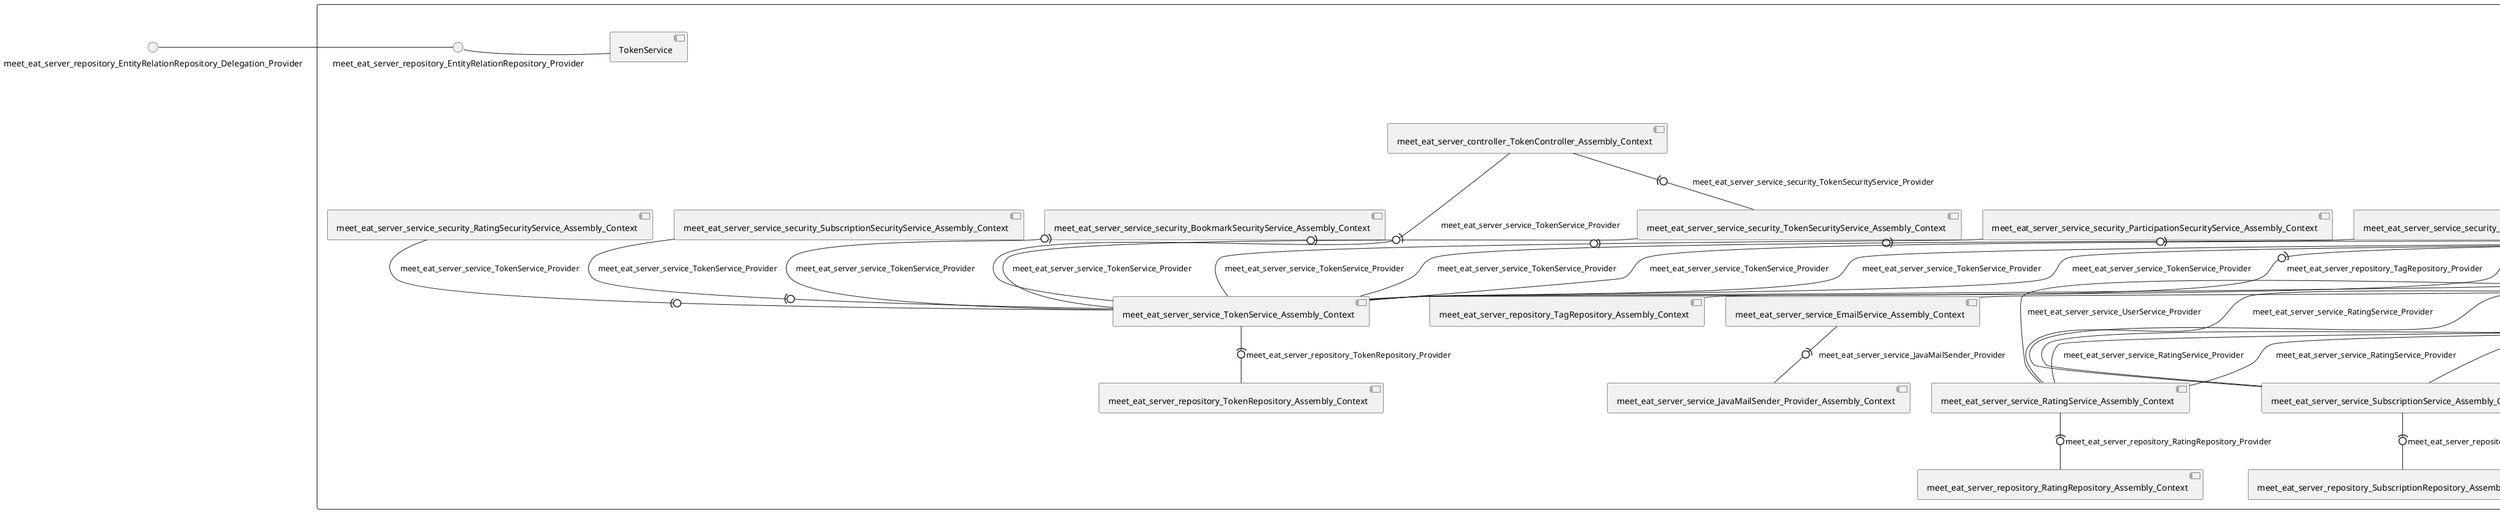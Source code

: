 @startuml
skinparam fixCircleLabelOverlapping true
() meet_eat_server_repository_EntityRelationRepository_Delegation_Provider
component null {
[meet_eat_server_service_EntityService_Assembly_Context] -(0- [K_Provider_Assembly_Context] : K_Provider
[meet_eat_server_service_BookmarkService_Assembly_Context] -(0- [meet_eat_server_repository_BookmarkRepository_Assembly_Context] : meet_eat_server_repository_BookmarkRepository_Provider
meet_eat_server_repository_EntityRelationRepository_Delegation_Provider - meet_eat_server_repository_EntityRelationRepository_Provider
meet_eat_server_repository_EntityRelationRepository_Provider - [TokenService]
[meet_eat_server_service_OfferService_Assembly_Context] -(0- [meet_eat_server_repository_OfferRepository_Assembly_Context] : meet_eat_server_repository_OfferRepository_Provider
[meet_eat_server_service_ParticipationService_Assembly_Context] -(0- [meet_eat_server_repository_ParticipationRepository_Assembly_Context] : meet_eat_server_repository_ParticipationRepository_Provider
[meet_eat_server_service_RatingService_Assembly_Context] -(0- [meet_eat_server_repository_RatingRepository_Assembly_Context] : meet_eat_server_repository_RatingRepository_Provider
[meet_eat_server_service_ReportService_Assembly_Context] -(0- [meet_eat_server_repository_ReportRepository_Assembly_Context] : meet_eat_server_repository_ReportRepository_Provider
[meet_eat_server_service_SubscriptionService_Assembly_Context] -(0- [meet_eat_server_repository_SubscriptionRepository_Assembly_Context] : meet_eat_server_repository_SubscriptionRepository_Provider
[meet_eat_server_service_TagService_Assembly_Context] -(0- [meet_eat_server_repository_TagRepository_Assembly_Context] : meet_eat_server_repository_TagRepository_Provider
[meet_eat_server_service_TokenService_Assembly_Context] -(0- [meet_eat_server_repository_TokenRepository_Assembly_Context] : meet_eat_server_repository_TokenRepository_Provider
[meet_eat_server_service_UserService_Assembly_Context] -(0- [meet_eat_server_repository_UserRepository_Assembly_Context] : meet_eat_server_repository_UserRepository_Provider
[meet_eat_server_service_UserService_Assembly_Context] -(0- [meet_eat_server_service_BookmarkService_Assembly_Context] : meet_eat_server_service_BookmarkService_Provider
[meet_eat_server_controller_BookmarkController_Assembly_Context] -(0- [meet_eat_server_service_BookmarkService_Assembly_Context] : meet_eat_server_service_BookmarkService_Provider
[meet_eat_server_service_OfferService_Assembly_Context] -(0- [meet_eat_server_service_BookmarkService_Assembly_Context] : meet_eat_server_service_BookmarkService_Provider
[meet_eat_server_service_UserService_Assembly_Context] -(0- [meet_eat_server_service_EmailService_Assembly_Context] : meet_eat_server_service_EmailService_Provider
[meet_eat_server_service_EmailService_Assembly_Context] -(0- [meet_eat_server_service_JavaMailSender_Provider_Assembly_Context] : meet_eat_server_service_JavaMailSender_Provider
[meet_eat_server_controller_OfferController_Assembly_Context] -(0- [meet_eat_server_service_OfferService_Assembly_Context] : meet_eat_server_service_OfferService_Provider
[meet_eat_server_service_UserService_Assembly_Context] -(0- [meet_eat_server_service_OfferService_Assembly_Context] : meet_eat_server_service_OfferService_Provider
[meet_eat_server_service_ParticipationService_Assembly_Context] -(0- [meet_eat_server_service_OfferService_Assembly_Context] : meet_eat_server_service_OfferService_Provider
[meet_eat_server_service_UserService_Assembly_Context] -(0- [meet_eat_server_service_ParticipationService_Assembly_Context] : meet_eat_server_service_ParticipationService_Provider
[meet_eat_server_controller_ParticipationController_Assembly_Context] -(0- [meet_eat_server_service_ParticipationService_Assembly_Context] : meet_eat_server_service_ParticipationService_Provider
[meet_eat_server_service_OfferService_Assembly_Context] -(0- [meet_eat_server_service_ParticipationService_Assembly_Context] : meet_eat_server_service_ParticipationService_Provider
[meet_eat_server_controller_RatingController_Assembly_Context] -(0- [meet_eat_server_service_RatingService_Assembly_Context] : meet_eat_server_service_RatingService_Provider
[meet_eat_server_service_UserService_Assembly_Context] -(0- [meet_eat_server_service_RatingService_Assembly_Context] : meet_eat_server_service_RatingService_Provider
[meet_eat_server_service_OfferService_Assembly_Context] -(0- [meet_eat_server_service_RatingService_Assembly_Context] : meet_eat_server_service_RatingService_Provider
[meet_eat_server_service_OfferService_Assembly_Context] -(0- [meet_eat_server_service_ReportService_Assembly_Context] : meet_eat_server_service_ReportService_Provider
[meet_eat_server_controller_ReportController_Assembly_Context] -(0- [meet_eat_server_service_ReportService_Assembly_Context] : meet_eat_server_service_ReportService_Provider
[meet_eat_server_service_UserService_Assembly_Context] -(0- [meet_eat_server_service_ReportService_Assembly_Context] : meet_eat_server_service_ReportService_Provider
[meet_eat_server_service_OfferService_Assembly_Context] -(0- [meet_eat_server_service_SubscriptionService_Assembly_Context] : meet_eat_server_service_SubscriptionService_Provider
[meet_eat_server_service_UserService_Assembly_Context] -(0- [meet_eat_server_service_SubscriptionService_Assembly_Context] : meet_eat_server_service_SubscriptionService_Provider
[meet_eat_server_controller_SubscriptionController_Assembly_Context] -(0- [meet_eat_server_service_SubscriptionService_Assembly_Context] : meet_eat_server_service_SubscriptionService_Provider
[meet_eat_server_controller_TagController_Assembly_Context] -(0- [meet_eat_server_service_TagService_Assembly_Context] : meet_eat_server_service_TagService_Provider
[meet_eat_server_service_security_TagSecurityService_Assembly_Context] -(0- [meet_eat_server_service_TokenService_Assembly_Context] : meet_eat_server_service_TokenService_Provider
[meet_eat_server_service_security_BookmarkSecurityService_Assembly_Context] -(0- [meet_eat_server_service_TokenService_Assembly_Context] : meet_eat_server_service_TokenService_Provider
[meet_eat_server_service_security_UserSecurityService_Assembly_Context] -(0- [meet_eat_server_service_TokenService_Assembly_Context] : meet_eat_server_service_TokenService_Provider
[meet_eat_server_service_UserService_Assembly_Context] -(0- [meet_eat_server_service_TokenService_Assembly_Context] : meet_eat_server_service_TokenService_Provider
[meet_eat_server_service_security_OfferSecurityService_Assembly_Context] -(0- [meet_eat_server_service_TokenService_Assembly_Context] : meet_eat_server_service_TokenService_Provider
[meet_eat_server_service_security_TokenSecurityService_Assembly_Context] -(0- [meet_eat_server_service_TokenService_Assembly_Context] : meet_eat_server_service_TokenService_Provider
[meet_eat_server_service_security_SubscriptionSecurityService_Assembly_Context] -(0- [meet_eat_server_service_TokenService_Assembly_Context] : meet_eat_server_service_TokenService_Provider
[meet_eat_server_service_security_RatingSecurityService_Assembly_Context] -(0- [meet_eat_server_service_TokenService_Assembly_Context] : meet_eat_server_service_TokenService_Provider
[meet_eat_server_service_security_ReportSecurityService_Assembly_Context] -(0- [meet_eat_server_service_TokenService_Assembly_Context] : meet_eat_server_service_TokenService_Provider
[meet_eat_server_service_security_ParticipationSecurityService_Assembly_Context] -(0- [meet_eat_server_service_TokenService_Assembly_Context] : meet_eat_server_service_TokenService_Provider
[meet_eat_server_controller_TokenController_Assembly_Context] -(0- [meet_eat_server_service_TokenService_Assembly_Context] : meet_eat_server_service_TokenService_Provider
[meet_eat_server_service_OfferService_Assembly_Context] -(0- [meet_eat_server_service_UserService_Assembly_Context] : meet_eat_server_service_UserService_Provider
[meet_eat_server_service_BookmarkService_Assembly_Context] -(0- [meet_eat_server_service_UserService_Assembly_Context] : meet_eat_server_service_UserService_Provider
[meet_eat_server_controller_UserController_Assembly_Context] -(0- [meet_eat_server_service_UserService_Assembly_Context] : meet_eat_server_service_UserService_Provider
[meet_eat_server_service_TokenService_Assembly_Context] -(0- [meet_eat_server_service_UserService_Assembly_Context] : meet_eat_server_service_UserService_Provider
[meet_eat_server_service_RatingService_Assembly_Context] -(0- [meet_eat_server_service_UserService_Assembly_Context] : meet_eat_server_service_UserService_Provider
[meet_eat_server_service_SubscriptionService_Assembly_Context] -(0- [meet_eat_server_service_UserService_Assembly_Context] : meet_eat_server_service_UserService_Provider
[meet_eat_server_controller_OfferController_Assembly_Context] -(0- [meet_eat_server_service_security_OfferSecurityService_Assembly_Context] : meet_eat_server_service_security_OfferSecurityService_Provider
[meet_eat_server_controller_SubscriptionController_Assembly_Context] -(0- [meet_eat_server_service_security_SecurityService_Assembly_Context] : meet_eat_server_service_security_SecurityService_Provider
[meet_eat_server_controller_ParticipationController_Assembly_Context] -(0- [meet_eat_server_service_security_SecurityService_Assembly_Context] : meet_eat_server_service_security_SecurityService_Provider
[meet_eat_server_controller_RatingController_Assembly_Context] -(0- [meet_eat_server_service_security_SecurityService_Assembly_Context] : meet_eat_server_service_security_SecurityService_Provider
[meet_eat_server_controller_BookmarkController_Assembly_Context] -(0- [meet_eat_server_service_security_SecurityService_Assembly_Context] : meet_eat_server_service_security_SecurityService_Provider
[meet_eat_server_controller_ReportController_Assembly_Context] -(0- [meet_eat_server_service_security_SecurityService_Assembly_Context] : meet_eat_server_service_security_SecurityService_Provider
[meet_eat_server_controller_TagController_Assembly_Context] -(0- [meet_eat_server_service_security_TagSecurityService_Assembly_Context] : meet_eat_server_service_security_TagSecurityService_Provider
[meet_eat_server_controller_TokenController_Assembly_Context] -(0- [meet_eat_server_service_security_TokenSecurityService_Assembly_Context] : meet_eat_server_service_security_TokenSecurityService_Provider
[meet_eat_server_controller_UserController_Assembly_Context] -(0- [meet_eat_server_service_security_UserSecurityService_Assembly_Context] : meet_eat_server_service_security_UserSecurityService_Provider
[EntityController_Assembly_Context] [[meet-eat-meet-eat-server.repository#_kJr2xb8UEe6dhYQgpjx2iQ]]
[EntityService_Assembly_Context] [[meet-eat-meet-eat-server.repository#_kJr2xb8UEe6dhYQgpjx2iQ]]
[K_Provider_Assembly_Context] [[meet-eat-meet-eat-server.repository#_kJr2xb8UEe6dhYQgpjx2iQ]]
[TokenService_Assembly_Context] [[meet-eat-meet-eat-server.repository#_kJr2xb8UEe6dhYQgpjx2iQ]]
[meet_eat_server_controller_BookmarkController_Assembly_Context] [[meet-eat-meet-eat-server.repository#_kJr2xb8UEe6dhYQgpjx2iQ]]
[meet_eat_server_controller_EntityController_Assembly_Context] [[meet-eat-meet-eat-server.repository#_kJr2xb8UEe6dhYQgpjx2iQ]]
[meet_eat_server_controller_OfferController_Assembly_Context] [[meet-eat-meet-eat-server.repository#_kJr2xb8UEe6dhYQgpjx2iQ]]
[meet_eat_server_controller_ParticipationController_Assembly_Context] [[meet-eat-meet-eat-server.repository#_kJr2xb8UEe6dhYQgpjx2iQ]]
[meet_eat_server_controller_RatingController_Assembly_Context] [[meet-eat-meet-eat-server.repository#_kJr2xb8UEe6dhYQgpjx2iQ]]
[meet_eat_server_controller_ReportController_Assembly_Context] [[meet-eat-meet-eat-server.repository#_kJr2xb8UEe6dhYQgpjx2iQ]]
[meet_eat_server_controller_SubscriptionController_Assembly_Context] [[meet-eat-meet-eat-server.repository#_kJr2xb8UEe6dhYQgpjx2iQ]]
[meet_eat_server_controller_TagController_Assembly_Context] [[meet-eat-meet-eat-server.repository#_kJr2xb8UEe6dhYQgpjx2iQ]]
[meet_eat_server_controller_TokenController_Assembly_Context] [[meet-eat-meet-eat-server.repository#_kJr2xb8UEe6dhYQgpjx2iQ]]
[meet_eat_server_controller_UserController_Assembly_Context] [[meet-eat-meet-eat-server.repository#_kJr2xb8UEe6dhYQgpjx2iQ]]
[meet_eat_server_repository_BookmarkRepository_Assembly_Context] [[meet-eat-meet-eat-server.repository#_kJr2xb8UEe6dhYQgpjx2iQ]]
[meet_eat_server_repository_OfferRepository_Assembly_Context] [[meet-eat-meet-eat-server.repository#_kJr2xb8UEe6dhYQgpjx2iQ]]
[meet_eat_server_repository_ParticipationRepository_Assembly_Context] [[meet-eat-meet-eat-server.repository#_kJr2xb8UEe6dhYQgpjx2iQ]]
[meet_eat_server_repository_RatingRepository_Assembly_Context] [[meet-eat-meet-eat-server.repository#_kJr2xb8UEe6dhYQgpjx2iQ]]
[meet_eat_server_repository_ReportRepository_Assembly_Context] [[meet-eat-meet-eat-server.repository#_kJr2xb8UEe6dhYQgpjx2iQ]]
[meet_eat_server_repository_SubscriptionRepository_Assembly_Context] [[meet-eat-meet-eat-server.repository#_kJr2xb8UEe6dhYQgpjx2iQ]]
[meet_eat_server_repository_TagRepository_Assembly_Context] [[meet-eat-meet-eat-server.repository#_kJr2xb8UEe6dhYQgpjx2iQ]]
[meet_eat_server_repository_TokenRepository_Assembly_Context] [[meet-eat-meet-eat-server.repository#_kJr2xb8UEe6dhYQgpjx2iQ]]
[meet_eat_server_repository_UserRepository_Assembly_Context] [[meet-eat-meet-eat-server.repository#_kJr2xb8UEe6dhYQgpjx2iQ]]
[meet_eat_server_service_BookmarkService_Assembly_Context] [[meet-eat-meet-eat-server.repository#_kJr2xb8UEe6dhYQgpjx2iQ]]
[meet_eat_server_service_EmailService_Assembly_Context] [[meet-eat-meet-eat-server.repository#_kJr2xb8UEe6dhYQgpjx2iQ]]
[meet_eat_server_service_EntityService_Assembly_Context] [[meet-eat-meet-eat-server.repository#_kJr2xb8UEe6dhYQgpjx2iQ]]
[meet_eat_server_service_JavaMailSender_Provider_Assembly_Context] [[meet-eat-meet-eat-server.repository#_kJr2xb8UEe6dhYQgpjx2iQ]]
[meet_eat_server_service_OfferService_Assembly_Context] [[meet-eat-meet-eat-server.repository#_kJr2xb8UEe6dhYQgpjx2iQ]]
[meet_eat_server_service_ParticipationService_Assembly_Context] [[meet-eat-meet-eat-server.repository#_kJr2xb8UEe6dhYQgpjx2iQ]]
[meet_eat_server_service_RatingService_Assembly_Context] [[meet-eat-meet-eat-server.repository#_kJr2xb8UEe6dhYQgpjx2iQ]]
[meet_eat_server_service_ReportService_Assembly_Context] [[meet-eat-meet-eat-server.repository#_kJr2xb8UEe6dhYQgpjx2iQ]]
[meet_eat_server_service_SubscriptionService_Assembly_Context] [[meet-eat-meet-eat-server.repository#_kJr2xb8UEe6dhYQgpjx2iQ]]
[meet_eat_server_service_TagService_Assembly_Context] [[meet-eat-meet-eat-server.repository#_kJr2xb8UEe6dhYQgpjx2iQ]]
[meet_eat_server_service_TokenService_Assembly_Context] [[meet-eat-meet-eat-server.repository#_kJr2xb8UEe6dhYQgpjx2iQ]]
[meet_eat_server_service_UserService_Assembly_Context] [[meet-eat-meet-eat-server.repository#_kJr2xb8UEe6dhYQgpjx2iQ]]
[meet_eat_server_service_security_BookmarkSecurityService_Assembly_Context] [[meet-eat-meet-eat-server.repository#_kJr2xb8UEe6dhYQgpjx2iQ]]
[meet_eat_server_service_security_OfferSecurityService_Assembly_Context] [[meet-eat-meet-eat-server.repository#_kJr2xb8UEe6dhYQgpjx2iQ]]
[meet_eat_server_service_security_ParticipationSecurityService_Assembly_Context] [[meet-eat-meet-eat-server.repository#_kJr2xb8UEe6dhYQgpjx2iQ]]
[meet_eat_server_service_security_RatingSecurityService_Assembly_Context] [[meet-eat-meet-eat-server.repository#_kJr2xb8UEe6dhYQgpjx2iQ]]
[meet_eat_server_service_security_ReportSecurityService_Assembly_Context] [[meet-eat-meet-eat-server.repository#_kJr2xb8UEe6dhYQgpjx2iQ]]
[meet_eat_server_service_security_SecurityService_Assembly_Context] [[meet-eat-meet-eat-server.repository#_kJr2xb8UEe6dhYQgpjx2iQ]]
[meet_eat_server_service_security_SubscriptionSecurityService_Assembly_Context] [[meet-eat-meet-eat-server.repository#_kJr2xb8UEe6dhYQgpjx2iQ]]
[meet_eat_server_service_security_TagSecurityService_Assembly_Context] [[meet-eat-meet-eat-server.repository#_kJr2xb8UEe6dhYQgpjx2iQ]]
[meet_eat_server_service_security_TokenSecurityService_Assembly_Context] [[meet-eat-meet-eat-server.repository#_kJr2xb8UEe6dhYQgpjx2iQ]]
[meet_eat_server_service_security_UserSecurityService_Assembly_Context] [[meet-eat-meet-eat-server.repository#_kJr2xb8UEe6dhYQgpjx2iQ]]
}

@enduml
